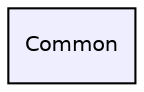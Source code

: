 digraph "Common" {
  compound=true
  node [ fontsize="10", fontname="Helvetica"];
  edge [ labelfontsize="10", labelfontname="Helvetica"];
  dir_4ab6b4cc6a7edbff49100e9123df213f [shape=box, label="Common", style="filled", fillcolor="#eeeeff", pencolor="black", URL="dir_4ab6b4cc6a7edbff49100e9123df213f.html"];
}
